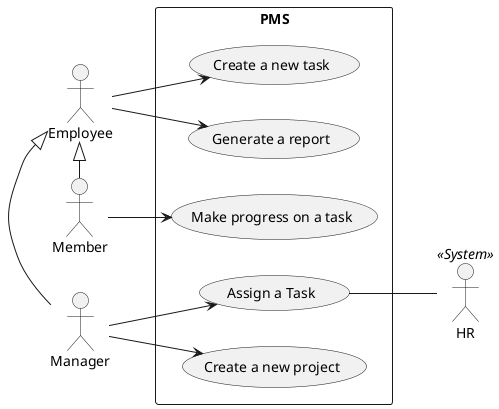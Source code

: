@startuml
left to right direction
skinparam packageStyle rectangle

actor Employee
actor Manager
actor Member
actor HR <<System>>

Employee <|- Manager
Employee <|- Member

rectangle PMS {
  Employee --> (Generate a report)
  Employee --> (Create a new task)
  Manager  --> (Assign a Task)
  (Assign a Task) -- HR
  Manager  --> (Create a new project)
  Member   --> (Make progress on a task)
}

@enduml
